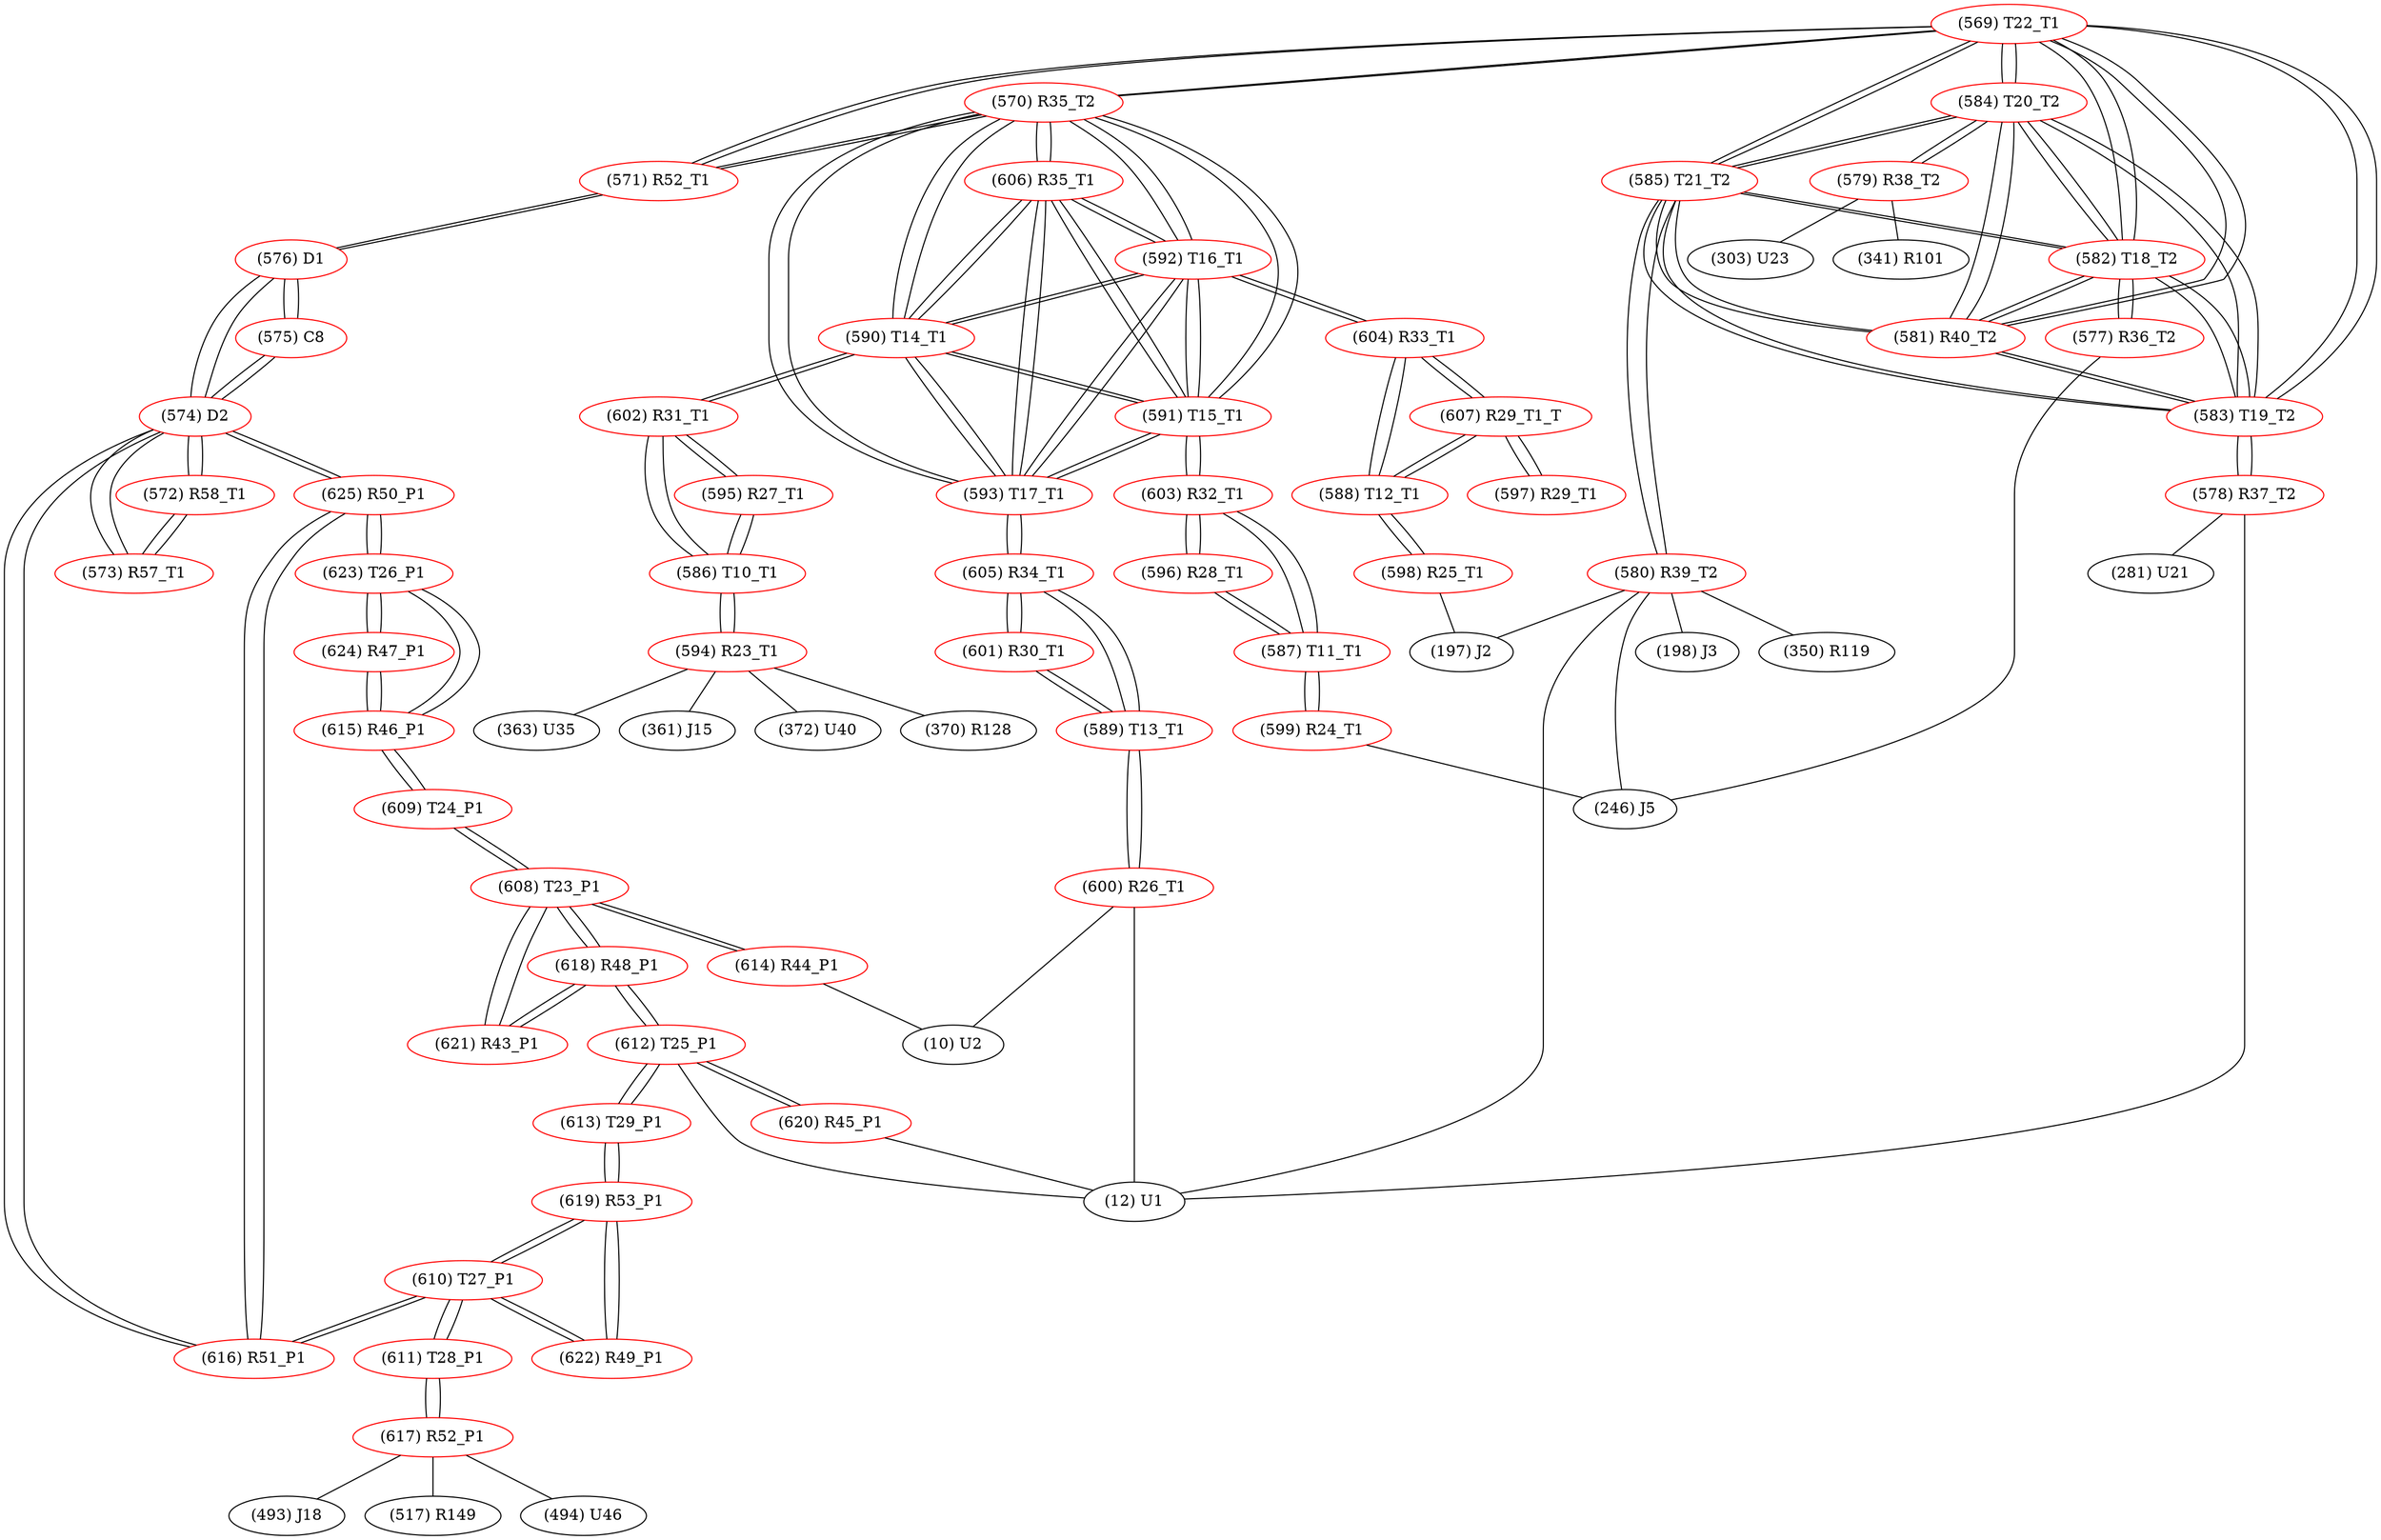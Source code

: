 graph {
	569 [label="(569) T22_T1" color=red]
	570 [label="(570) R35_T2"]
	571 [label="(571) R52_T1"]
	584 [label="(584) T20_T2"]
	585 [label="(585) T21_T2"]
	583 [label="(583) T19_T2"]
	581 [label="(581) R40_T2"]
	582 [label="(582) T18_T2"]
	570 [label="(570) R35_T2" color=red]
	571 [label="(571) R52_T1"]
	569 [label="(569) T22_T1"]
	590 [label="(590) T14_T1"]
	591 [label="(591) T15_T1"]
	593 [label="(593) T17_T1"]
	592 [label="(592) T16_T1"]
	606 [label="(606) R35_T1"]
	571 [label="(571) R52_T1" color=red]
	576 [label="(576) D1"]
	570 [label="(570) R35_T2"]
	569 [label="(569) T22_T1"]
	572 [label="(572) R58_T1" color=red]
	573 [label="(573) R57_T1"]
	574 [label="(574) D2"]
	573 [label="(573) R57_T1" color=red]
	574 [label="(574) D2"]
	572 [label="(572) R58_T1"]
	574 [label="(574) D2" color=red]
	576 [label="(576) D1"]
	575 [label="(575) C8"]
	573 [label="(573) R57_T1"]
	572 [label="(572) R58_T1"]
	616 [label="(616) R51_P1"]
	625 [label="(625) R50_P1"]
	575 [label="(575) C8" color=red]
	576 [label="(576) D1"]
	574 [label="(574) D2"]
	576 [label="(576) D1" color=red]
	574 [label="(574) D2"]
	575 [label="(575) C8"]
	571 [label="(571) R52_T1"]
	577 [label="(577) R36_T2" color=red]
	246 [label="(246) J5"]
	582 [label="(582) T18_T2"]
	578 [label="(578) R37_T2" color=red]
	281 [label="(281) U21"]
	12 [label="(12) U1"]
	583 [label="(583) T19_T2"]
	579 [label="(579) R38_T2" color=red]
	303 [label="(303) U23"]
	341 [label="(341) R101"]
	584 [label="(584) T20_T2"]
	580 [label="(580) R39_T2" color=red]
	197 [label="(197) J2"]
	350 [label="(350) R119"]
	198 [label="(198) J3"]
	12 [label="(12) U1"]
	246 [label="(246) J5"]
	585 [label="(585) T21_T2"]
	581 [label="(581) R40_T2" color=red]
	584 [label="(584) T20_T2"]
	585 [label="(585) T21_T2"]
	583 [label="(583) T19_T2"]
	569 [label="(569) T22_T1"]
	582 [label="(582) T18_T2"]
	582 [label="(582) T18_T2" color=red]
	584 [label="(584) T20_T2"]
	585 [label="(585) T21_T2"]
	583 [label="(583) T19_T2"]
	581 [label="(581) R40_T2"]
	569 [label="(569) T22_T1"]
	577 [label="(577) R36_T2"]
	583 [label="(583) T19_T2" color=red]
	584 [label="(584) T20_T2"]
	585 [label="(585) T21_T2"]
	581 [label="(581) R40_T2"]
	569 [label="(569) T22_T1"]
	582 [label="(582) T18_T2"]
	578 [label="(578) R37_T2"]
	584 [label="(584) T20_T2" color=red]
	585 [label="(585) T21_T2"]
	583 [label="(583) T19_T2"]
	581 [label="(581) R40_T2"]
	569 [label="(569) T22_T1"]
	582 [label="(582) T18_T2"]
	579 [label="(579) R38_T2"]
	585 [label="(585) T21_T2" color=red]
	584 [label="(584) T20_T2"]
	583 [label="(583) T19_T2"]
	581 [label="(581) R40_T2"]
	569 [label="(569) T22_T1"]
	582 [label="(582) T18_T2"]
	580 [label="(580) R39_T2"]
	586 [label="(586) T10_T1" color=red]
	594 [label="(594) R23_T1"]
	602 [label="(602) R31_T1"]
	595 [label="(595) R27_T1"]
	587 [label="(587) T11_T1" color=red]
	599 [label="(599) R24_T1"]
	603 [label="(603) R32_T1"]
	596 [label="(596) R28_T1"]
	588 [label="(588) T12_T1" color=red]
	604 [label="(604) R33_T1"]
	607 [label="(607) R29_T1_T"]
	598 [label="(598) R25_T1"]
	589 [label="(589) T13_T1" color=red]
	605 [label="(605) R34_T1"]
	601 [label="(601) R30_T1"]
	600 [label="(600) R26_T1"]
	590 [label="(590) T14_T1" color=red]
	591 [label="(591) T15_T1"]
	593 [label="(593) T17_T1"]
	592 [label="(592) T16_T1"]
	606 [label="(606) R35_T1"]
	570 [label="(570) R35_T2"]
	602 [label="(602) R31_T1"]
	591 [label="(591) T15_T1" color=red]
	590 [label="(590) T14_T1"]
	593 [label="(593) T17_T1"]
	592 [label="(592) T16_T1"]
	606 [label="(606) R35_T1"]
	570 [label="(570) R35_T2"]
	603 [label="(603) R32_T1"]
	592 [label="(592) T16_T1" color=red]
	590 [label="(590) T14_T1"]
	591 [label="(591) T15_T1"]
	593 [label="(593) T17_T1"]
	606 [label="(606) R35_T1"]
	570 [label="(570) R35_T2"]
	604 [label="(604) R33_T1"]
	593 [label="(593) T17_T1" color=red]
	590 [label="(590) T14_T1"]
	591 [label="(591) T15_T1"]
	592 [label="(592) T16_T1"]
	606 [label="(606) R35_T1"]
	570 [label="(570) R35_T2"]
	605 [label="(605) R34_T1"]
	594 [label="(594) R23_T1" color=red]
	370 [label="(370) R128"]
	363 [label="(363) U35"]
	361 [label="(361) J15"]
	372 [label="(372) U40"]
	586 [label="(586) T10_T1"]
	595 [label="(595) R27_T1" color=red]
	602 [label="(602) R31_T1"]
	586 [label="(586) T10_T1"]
	596 [label="(596) R28_T1" color=red]
	603 [label="(603) R32_T1"]
	587 [label="(587) T11_T1"]
	597 [label="(597) R29_T1" color=red]
	607 [label="(607) R29_T1_T"]
	598 [label="(598) R25_T1" color=red]
	197 [label="(197) J2"]
	588 [label="(588) T12_T1"]
	599 [label="(599) R24_T1" color=red]
	246 [label="(246) J5"]
	587 [label="(587) T11_T1"]
	600 [label="(600) R26_T1" color=red]
	10 [label="(10) U2"]
	12 [label="(12) U1"]
	589 [label="(589) T13_T1"]
	601 [label="(601) R30_T1" color=red]
	589 [label="(589) T13_T1"]
	605 [label="(605) R34_T1"]
	602 [label="(602) R31_T1" color=red]
	595 [label="(595) R27_T1"]
	586 [label="(586) T10_T1"]
	590 [label="(590) T14_T1"]
	603 [label="(603) R32_T1" color=red]
	591 [label="(591) T15_T1"]
	587 [label="(587) T11_T1"]
	596 [label="(596) R28_T1"]
	604 [label="(604) R33_T1" color=red]
	592 [label="(592) T16_T1"]
	607 [label="(607) R29_T1_T"]
	588 [label="(588) T12_T1"]
	605 [label="(605) R34_T1" color=red]
	593 [label="(593) T17_T1"]
	589 [label="(589) T13_T1"]
	601 [label="(601) R30_T1"]
	606 [label="(606) R35_T1" color=red]
	590 [label="(590) T14_T1"]
	591 [label="(591) T15_T1"]
	593 [label="(593) T17_T1"]
	592 [label="(592) T16_T1"]
	570 [label="(570) R35_T2"]
	607 [label="(607) R29_T1_T" color=red]
	604 [label="(604) R33_T1"]
	588 [label="(588) T12_T1"]
	597 [label="(597) R29_T1"]
	608 [label="(608) T23_P1" color=red]
	618 [label="(618) R48_P1"]
	621 [label="(621) R43_P1"]
	609 [label="(609) T24_P1"]
	614 [label="(614) R44_P1"]
	609 [label="(609) T24_P1" color=red]
	615 [label="(615) R46_P1"]
	608 [label="(608) T23_P1"]
	610 [label="(610) T27_P1" color=red]
	616 [label="(616) R51_P1"]
	611 [label="(611) T28_P1"]
	619 [label="(619) R53_P1"]
	622 [label="(622) R49_P1"]
	611 [label="(611) T28_P1" color=red]
	617 [label="(617) R52_P1"]
	610 [label="(610) T27_P1"]
	612 [label="(612) T25_P1" color=red]
	613 [label="(613) T29_P1"]
	618 [label="(618) R48_P1"]
	620 [label="(620) R45_P1"]
	12 [label="(12) U1"]
	613 [label="(613) T29_P1" color=red]
	612 [label="(612) T25_P1"]
	619 [label="(619) R53_P1"]
	614 [label="(614) R44_P1" color=red]
	10 [label="(10) U2"]
	608 [label="(608) T23_P1"]
	615 [label="(615) R46_P1" color=red]
	623 [label="(623) T26_P1"]
	624 [label="(624) R47_P1"]
	609 [label="(609) T24_P1"]
	616 [label="(616) R51_P1" color=red]
	610 [label="(610) T27_P1"]
	625 [label="(625) R50_P1"]
	574 [label="(574) D2"]
	617 [label="(617) R52_P1" color=red]
	493 [label="(493) J18"]
	517 [label="(517) R149"]
	494 [label="(494) U46"]
	611 [label="(611) T28_P1"]
	618 [label="(618) R48_P1" color=red]
	612 [label="(612) T25_P1"]
	608 [label="(608) T23_P1"]
	621 [label="(621) R43_P1"]
	619 [label="(619) R53_P1" color=red]
	613 [label="(613) T29_P1"]
	610 [label="(610) T27_P1"]
	622 [label="(622) R49_P1"]
	620 [label="(620) R45_P1" color=red]
	612 [label="(612) T25_P1"]
	12 [label="(12) U1"]
	621 [label="(621) R43_P1" color=red]
	618 [label="(618) R48_P1"]
	608 [label="(608) T23_P1"]
	622 [label="(622) R49_P1" color=red]
	610 [label="(610) T27_P1"]
	619 [label="(619) R53_P1"]
	623 [label="(623) T26_P1" color=red]
	625 [label="(625) R50_P1"]
	615 [label="(615) R46_P1"]
	624 [label="(624) R47_P1"]
	624 [label="(624) R47_P1" color=red]
	623 [label="(623) T26_P1"]
	615 [label="(615) R46_P1"]
	625 [label="(625) R50_P1" color=red]
	623 [label="(623) T26_P1"]
	616 [label="(616) R51_P1"]
	574 [label="(574) D2"]
	569 -- 570
	569 -- 571
	569 -- 584
	569 -- 585
	569 -- 583
	569 -- 581
	569 -- 582
	570 -- 571
	570 -- 569
	570 -- 590
	570 -- 591
	570 -- 593
	570 -- 592
	570 -- 606
	571 -- 576
	571 -- 570
	571 -- 569
	572 -- 573
	572 -- 574
	573 -- 574
	573 -- 572
	574 -- 576
	574 -- 575
	574 -- 573
	574 -- 572
	574 -- 616
	574 -- 625
	575 -- 576
	575 -- 574
	576 -- 574
	576 -- 575
	576 -- 571
	577 -- 246
	577 -- 582
	578 -- 281
	578 -- 12
	578 -- 583
	579 -- 303
	579 -- 341
	579 -- 584
	580 -- 197
	580 -- 350
	580 -- 198
	580 -- 12
	580 -- 246
	580 -- 585
	581 -- 584
	581 -- 585
	581 -- 583
	581 -- 569
	581 -- 582
	582 -- 584
	582 -- 585
	582 -- 583
	582 -- 581
	582 -- 569
	582 -- 577
	583 -- 584
	583 -- 585
	583 -- 581
	583 -- 569
	583 -- 582
	583 -- 578
	584 -- 585
	584 -- 583
	584 -- 581
	584 -- 569
	584 -- 582
	584 -- 579
	585 -- 584
	585 -- 583
	585 -- 581
	585 -- 569
	585 -- 582
	585 -- 580
	586 -- 594
	586 -- 602
	586 -- 595
	587 -- 599
	587 -- 603
	587 -- 596
	588 -- 604
	588 -- 607
	588 -- 598
	589 -- 605
	589 -- 601
	589 -- 600
	590 -- 591
	590 -- 593
	590 -- 592
	590 -- 606
	590 -- 570
	590 -- 602
	591 -- 590
	591 -- 593
	591 -- 592
	591 -- 606
	591 -- 570
	591 -- 603
	592 -- 590
	592 -- 591
	592 -- 593
	592 -- 606
	592 -- 570
	592 -- 604
	593 -- 590
	593 -- 591
	593 -- 592
	593 -- 606
	593 -- 570
	593 -- 605
	594 -- 370
	594 -- 363
	594 -- 361
	594 -- 372
	594 -- 586
	595 -- 602
	595 -- 586
	596 -- 603
	596 -- 587
	597 -- 607
	598 -- 197
	598 -- 588
	599 -- 246
	599 -- 587
	600 -- 10
	600 -- 12
	600 -- 589
	601 -- 589
	601 -- 605
	602 -- 595
	602 -- 586
	602 -- 590
	603 -- 591
	603 -- 587
	603 -- 596
	604 -- 592
	604 -- 607
	604 -- 588
	605 -- 593
	605 -- 589
	605 -- 601
	606 -- 590
	606 -- 591
	606 -- 593
	606 -- 592
	606 -- 570
	607 -- 604
	607 -- 588
	607 -- 597
	608 -- 618
	608 -- 621
	608 -- 609
	608 -- 614
	609 -- 615
	609 -- 608
	610 -- 616
	610 -- 611
	610 -- 619
	610 -- 622
	611 -- 617
	611 -- 610
	612 -- 613
	612 -- 618
	612 -- 620
	612 -- 12
	613 -- 612
	613 -- 619
	614 -- 10
	614 -- 608
	615 -- 623
	615 -- 624
	615 -- 609
	616 -- 610
	616 -- 625
	616 -- 574
	617 -- 493
	617 -- 517
	617 -- 494
	617 -- 611
	618 -- 612
	618 -- 608
	618 -- 621
	619 -- 613
	619 -- 610
	619 -- 622
	620 -- 612
	620 -- 12
	621 -- 618
	621 -- 608
	622 -- 610
	622 -- 619
	623 -- 625
	623 -- 615
	623 -- 624
	624 -- 623
	624 -- 615
	625 -- 623
	625 -- 616
	625 -- 574
}